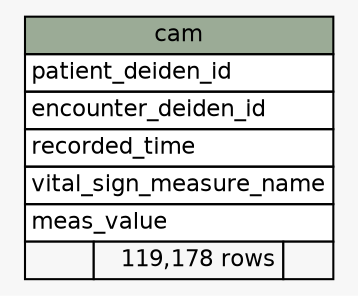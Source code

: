 // dot 2.38.0 on Linux 4.15.0-34-generic
// SchemaSpy rev 590
digraph "cam" {
  graph [
    rankdir="RL"
    bgcolor="#f7f7f7"
    nodesep="0.18"
    ranksep="0.46"
    fontname="Helvetica"
    fontsize="11"
  ];
  node [
    fontname="Helvetica"
    fontsize="11"
    shape="plaintext"
  ];
  edge [
    arrowsize="0.8"
  ];
  "cam" [
    label=<
    <TABLE BORDER="0" CELLBORDER="1" CELLSPACING="0" BGCOLOR="#ffffff">
      <TR><TD COLSPAN="3" BGCOLOR="#9bab96" ALIGN="CENTER">cam</TD></TR>
      <TR><TD PORT="patient_deiden_id" COLSPAN="3" ALIGN="LEFT">patient_deiden_id</TD></TR>
      <TR><TD PORT="encounter_deiden_id" COLSPAN="3" ALIGN="LEFT">encounter_deiden_id</TD></TR>
      <TR><TD PORT="recorded_time" COLSPAN="3" ALIGN="LEFT">recorded_time</TD></TR>
      <TR><TD PORT="vital_sign_measure_name" COLSPAN="3" ALIGN="LEFT">vital_sign_measure_name</TD></TR>
      <TR><TD PORT="meas_value" COLSPAN="3" ALIGN="LEFT">meas_value</TD></TR>
      <TR><TD ALIGN="LEFT" BGCOLOR="#f7f7f7">  </TD><TD ALIGN="RIGHT" BGCOLOR="#f7f7f7">119,178 rows</TD><TD ALIGN="RIGHT" BGCOLOR="#f7f7f7">  </TD></TR>
    </TABLE>>
    URL="tables/cam.html"
    tooltip="cam"
  ];
}
